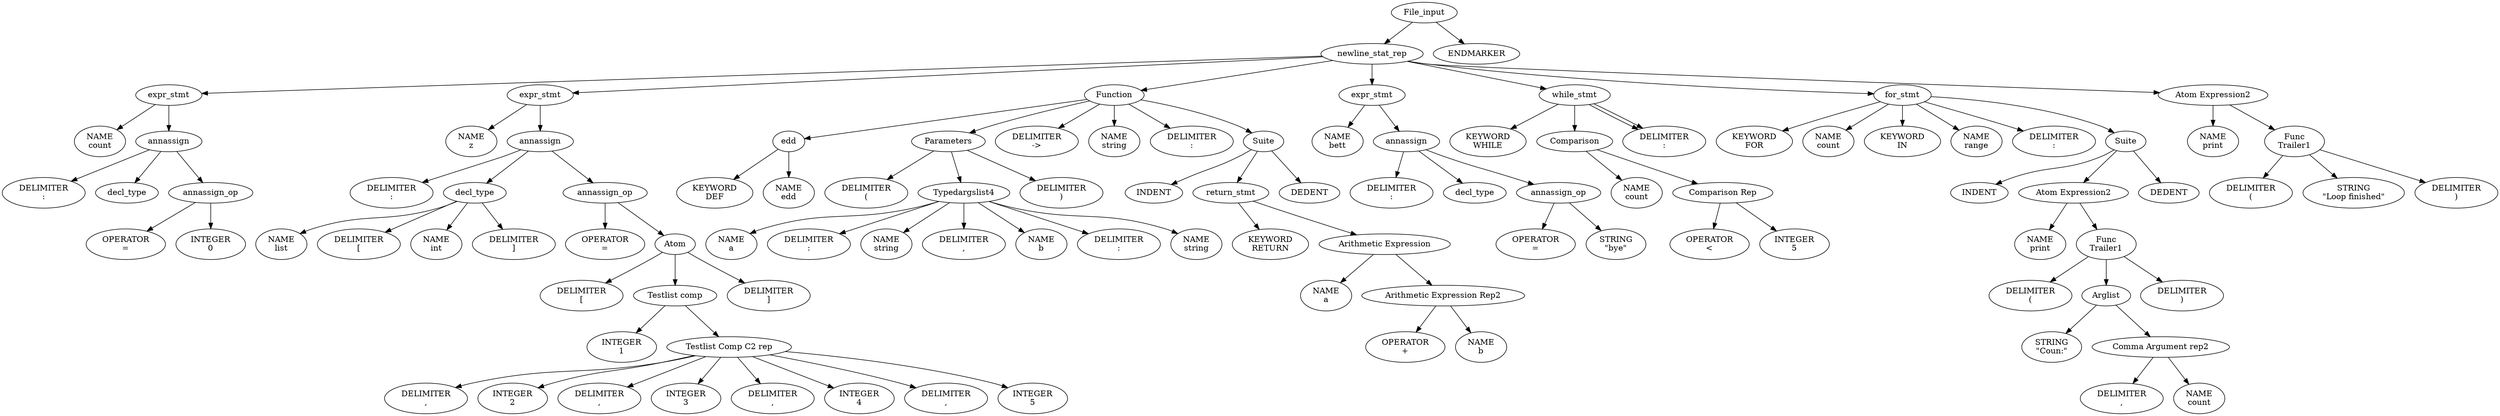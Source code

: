 digraph parse_tree {
"0x56467a58beb0" [label="File_input"];
"0x56467a58beb0" -> "0x56467a5b5320";
"0x56467a5b5320" [label="newline_stat_rep"];
"0x56467a5b5320" -> "0x56467a5a23f0";
"0x56467a5a23f0" [label="expr_stmt"];
"0x56467a5a23f0" -> "0x56467a5a13a0";
"0x56467a5a13a0" [label="NAME
count"];
"0x56467a5a23f0" -> "0x56467a5a2210";
"0x56467a5a2210" [label="annassign"];
"0x56467a5a2210" -> "0x56467a5a15c0";
"0x56467a5a15c0" [label="DELIMITER
:"];
"0x56467a5a2210" -> "0x56467a5a1a70";
"0x56467a5a1a70" [label="decl_type"];
"0x56467a5a2210" -> "0x56467a5a2040";
"0x56467a5a2040" [label="annassign_op"];
"0x56467a5a2040" -> "0x56467a5a18e0";
"0x56467a5a18e0" [label="OPERATOR
="];
"0x56467a5a2040" -> "0x56467a5a1c00";
"0x56467a5a1c00" [label="INTEGER
0"];
"0x56467a5b5320" -> "0x56467a5a64f0";
"0x56467a5a64f0" [label="expr_stmt"];
"0x56467a5a64f0" -> "0x56467a5a2ae0";
"0x56467a5a2ae0" [label="NAME
z"];
"0x56467a5a64f0" -> "0x56467a5a60a0";
"0x56467a5a60a0" [label="annassign"];
"0x56467a5a60a0" -> "0x56467a5a2c70";
"0x56467a5a2c70" [label="DELIMITER
:"];
"0x56467a5a60a0" -> "0x56467a5a3440";
"0x56467a5a3440" [label="decl_type"];
"0x56467a5a3440" -> "0x56467a5a2e00";
"0x56467a5a2e00" [label="NAME
list"];
"0x56467a5a3440" -> "0x56467a5a2f90";
"0x56467a5a2f90" [label="DELIMITER
["];
"0x56467a5a3440" -> "0x56467a5a3120";
"0x56467a5a3120" [label="NAME
int"];
"0x56467a5a3440" -> "0x56467a5a32b0";
"0x56467a5a32b0" [label="DELIMITER
]"];
"0x56467a5a60a0" -> "0x56467a5a5f10";
"0x56467a5a5f10" [label="annassign_op"];
"0x56467a5a5f10" -> "0x56467a5a3640";
"0x56467a5a3640" [label="OPERATOR
="];
"0x56467a5a5f10" -> "0x56467a5a5bf0";
"0x56467a5a5bf0" [label="Atom"];
"0x56467a5a5bf0" -> "0x56467a5a37d0";
"0x56467a5a37d0" [label="DELIMITER
["];
"0x56467a5a5bf0" -> "0x56467a5a5a60";
"0x56467a5a5a60" [label="Testlist comp"];
"0x56467a5a5a60" -> "0x56467a5a3960";
"0x56467a5a3960" [label="INTEGER
1"];
"0x56467a5a5a60" -> "0x56467a5a3c80";
"0x56467a5a3c80" [label="Testlist Comp C2 rep"];
"0x56467a5a3c80" -> "0x56467a5a3f40";
"0x56467a5a3f40" [label="DELIMITER
,"];
"0x56467a5a3c80" -> "0x56467a5a40d0";
"0x56467a5a40d0" [label="INTEGER
2"];
"0x56467a5a3c80" -> "0x56467a5a4260";
"0x56467a5a4260" [label="DELIMITER
,"];
"0x56467a5a3c80" -> "0x56467a5a45b0";
"0x56467a5a45b0" [label="INTEGER
3"];
"0x56467a5a3c80" -> "0x56467a5a4740";
"0x56467a5a4740" [label="DELIMITER
,"];
"0x56467a5a3c80" -> "0x56467a5a4ae0";
"0x56467a5a4ae0" [label="INTEGER
4"];
"0x56467a5a3c80" -> "0x56467a5a4c70";
"0x56467a5a4c70" [label="DELIMITER
,"];
"0x56467a5a3c80" -> "0x56467a5a5040";
"0x56467a5a5040" [label="INTEGER
5"];
"0x56467a5a5bf0" -> "0x56467a5a3af0";
"0x56467a5a3af0" [label="DELIMITER
]"];
"0x56467a5b5320" -> "0x56467a5a58c0";
"0x56467a5a58c0" [label="Function"];
"0x56467a5a58c0" -> "0x56467a5a6b60";
"0x56467a5a6b60" [label="edd"];
"0x56467a5a6b60" -> "0x56467a5a6840";
"0x56467a5a6840" [label="KEYWORD
DEF"];
"0x56467a5a6b60" -> "0x56467a5a69d0";
"0x56467a5a69d0" [label="NAME
edd"];
"0x56467a5a58c0" -> "0x56467a5a8ae0";
"0x56467a5a8ae0" [label="Parameters"];
"0x56467a5a8ae0" -> "0x56467a5a7040";
"0x56467a5a7040" [label="DELIMITER
("];
"0x56467a5a8ae0" -> "0x56467a5a8630";
"0x56467a5a8630" [label="Typedargslist4"];
"0x56467a5a8630" -> "0x56467a5a71d0";
"0x56467a5a71d0" [label="NAME
a"];
"0x56467a5a8630" -> "0x56467a5a7360";
"0x56467a5a7360" [label="DELIMITER
:"];
"0x56467a5a8630" -> "0x56467a5a7810";
"0x56467a5a7810" [label="NAME
string"];
"0x56467a5a8630" -> "0x56467a5a7680";
"0x56467a5a7680" [label="DELIMITER
,"];
"0x56467a5a8630" -> "0x56467a5a79c0";
"0x56467a5a79c0" [label="NAME
b"];
"0x56467a5a8630" -> "0x56467a5a7b50";
"0x56467a5a7b50" [label="DELIMITER
:"];
"0x56467a5a8630" -> "0x56467a5a8000";
"0x56467a5a8000" [label="NAME
string"];
"0x56467a5a8ae0" -> "0x56467a5a7e70";
"0x56467a5a7e70" [label="DELIMITER
)"];
"0x56467a5a58c0" -> "0x56467a5a8c90";
"0x56467a5a8c90" [label="DELIMITER
->"];
"0x56467a5a58c0" -> "0x56467a5a8e20";
"0x56467a5a8e20" [label="NAME
string"];
"0x56467a5a58c0" -> "0x56467a5a8fb0";
"0x56467a5a8fb0" [label="DELIMITER
:"];
"0x56467a5a58c0" -> "0x56467a5a56c0";
"0x56467a5a56c0" [label="Suite"];
"0x56467a5a56c0" -> "0x56467a5a92d0";
"0x56467a5a92d0" [label="INDENT"];
"0x56467a5a56c0" -> "0x56467a5a5380";
"0x56467a5a5380" [label="return_stmt"];
"0x56467a5a5380" -> "0x56467a5a9460";
"0x56467a5a9460" [label="KEYWORD
RETURN"];
"0x56467a5a5380" -> "0x56467a5a9e40";
"0x56467a5a9e40" [label="Arithmetic Expression"];
"0x56467a5a9e40" -> "0x56467a5a95f0";
"0x56467a5a95f0" [label="NAME
a"];
"0x56467a5a9e40" -> "0x56467a5a9c60";
"0x56467a5a9c60" [label="Arithmetic Expression Rep2"];
"0x56467a5a9c60" -> "0x56467a5a9780";
"0x56467a5a9780" [label="OPERATOR
+"];
"0x56467a5a9c60" -> "0x56467a5a9910";
"0x56467a5a9910" [label="NAME
b"];
"0x56467a5a56c0" -> "0x56467a5a5530";
"0x56467a5a5530" [label="DEDENT"];
"0x56467a5b5320" -> "0x56467a5ac480";
"0x56467a5ac480" [label="expr_stmt"];
"0x56467a5ac480" -> "0x56467a5ab360";
"0x56467a5ab360" [label="NAME
bett"];
"0x56467a5ac480" -> "0x56467a5abfe0";
"0x56467a5abfe0" [label="annassign"];
"0x56467a5abfe0" -> "0x56467a5ab4f0";
"0x56467a5ab4f0" [label="DELIMITER
:"];
"0x56467a5abfe0" -> "0x56467a5ab9a0";
"0x56467a5ab9a0" [label="decl_type"];
"0x56467a5abfe0" -> "0x56467a5abe50";
"0x56467a5abe50" [label="annassign_op"];
"0x56467a5abe50" -> "0x56467a5ab810";
"0x56467a5ab810" [label="OPERATOR
="];
"0x56467a5abe50" -> "0x56467a5abb30";
"0x56467a5abb30" [label="STRING
\"bye\""];
"0x56467a5b5320" -> "0x56467a5aaa70";
"0x56467a5aaa70" [label="while_stmt"];
"0x56467a5aaa70" -> "0x56467a5ac840";
"0x56467a5ac840" [label="KEYWORD
WHILE"];
"0x56467a5aaa70" -> "0x56467a5ad1a0";
"0x56467a5ad1a0" [label="Comparison"];
"0x56467a5ad1a0" -> "0x56467a5ac9d0";
"0x56467a5ac9d0" [label="NAME
count"];
"0x56467a5ad1a0" -> "0x56467a5ad010";
"0x56467a5ad010" [label="Comparison Rep"];
"0x56467a5ad010" -> "0x56467a5acb60";
"0x56467a5acb60" [label="OPERATOR
<"];
"0x56467a5ad010" -> "0x56467a5accf0";
"0x56467a5accf0" [label="INTEGER
5"];
"0x56467a5aaa70" -> "0x56467a5ace80";
"0x56467a5ace80" [label="DELIMITER
:"];
"0x56467a5aaa70" -> "0x56467a5ace80";
"0x56467a5ace80" [label="DELIMITER
:"];
"0x56467a5b5320" -> "0x56467a5b4180";
"0x56467a5b4180" [label="for_stmt"];
"0x56467a5b4180" -> "0x56467a5aae70";
"0x56467a5aae70" [label="KEYWORD
FOR"];
"0x56467a5b4180" -> "0x56467a5b1a60";
"0x56467a5b1a60" [label="NAME
count"];
"0x56467a5b4180" -> "0x56467a5b1bf0";
"0x56467a5b1bf0" [label="KEYWORD
IN"];
"0x56467a5b4180" -> "0x56467a5b1d80";
"0x56467a5b1d80" [label="NAME
range"];
"0x56467a5b4180" -> "0x56467a5b2550";
"0x56467a5b2550" [label="DELIMITER
:"];
"0x56467a5b4180" -> "0x56467a5b3f80";
"0x56467a5b3f80" [label="Suite"];
"0x56467a5b3f80" -> "0x56467a5b2870";
"0x56467a5b2870" [label="INDENT"];
"0x56467a5b3f80" -> "0x56467a5b3c40";
"0x56467a5b3c40" [label="Atom Expression2"];
"0x56467a5b3c40" -> "0x56467a5b2a00";
"0x56467a5b2a00" [label="NAME
print"];
"0x56467a5b3c40" -> "0x56467a5b36f0";
"0x56467a5b36f0" [label="Func
Trailer1"];
"0x56467a5b36f0" -> "0x56467a5b2b90";
"0x56467a5b2b90" [label="DELIMITER
("];
"0x56467a5b36f0" -> "0x56467a5b34f0";
"0x56467a5b34f0" [label="Arglist"];
"0x56467a5b34f0" -> "0x56467a5b2d20";
"0x56467a5b2d20" [label="STRING
\"Coun:\""];
"0x56467a5b34f0" -> "0x56467a5b3360";
"0x56467a5b3360" [label="Comma Argument rep2"];
"0x56467a5b3360" -> "0x56467a5b2eb0";
"0x56467a5b2eb0" [label="DELIMITER
,"];
"0x56467a5b3360" -> "0x56467a5b3040";
"0x56467a5b3040" [label="NAME
count"];
"0x56467a5b36f0" -> "0x56467a5b31d0";
"0x56467a5b31d0" [label="DELIMITER
)"];
"0x56467a5b3f80" -> "0x56467a5b3df0";
"0x56467a5b3df0" [label="DEDENT"];
"0x56467a5b5320" -> "0x56467a5b5170";
"0x56467a5b5170" [label="Atom Expression2"];
"0x56467a5b5170" -> "0x56467a5b45a0";
"0x56467a5b45a0" [label="NAME
print"];
"0x56467a5b5170" -> "0x56467a5b4c50";
"0x56467a5b4c50" [label="Func
Trailer1"];
"0x56467a5b4c50" -> "0x56467a5b4730";
"0x56467a5b4730" [label="DELIMITER
("];
"0x56467a5b4c50" -> "0x56467a5b48c0";
"0x56467a5b48c0" [label="STRING
\"Loop finished\""];
"0x56467a5b4c50" -> "0x56467a5b4a50";
"0x56467a5b4a50" [label="DELIMITER
)"];
"0x56467a58beb0" -> "0x56467a5b5580";
"0x56467a5b5580" [label="ENDMARKER"];
}
